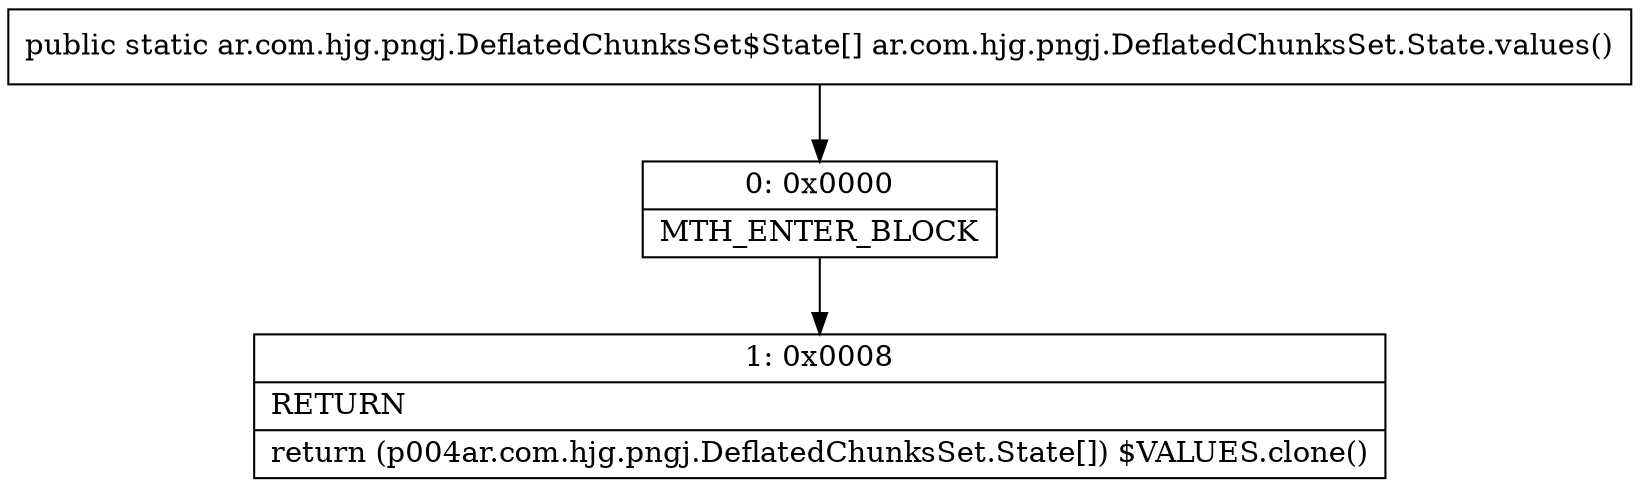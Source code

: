digraph "CFG forar.com.hjg.pngj.DeflatedChunksSet.State.values()[Lar\/com\/hjg\/pngj\/DeflatedChunksSet$State;" {
Node_0 [shape=record,label="{0\:\ 0x0000|MTH_ENTER_BLOCK\l}"];
Node_1 [shape=record,label="{1\:\ 0x0008|RETURN\l|return (p004ar.com.hjg.pngj.DeflatedChunksSet.State[]) $VALUES.clone()\l}"];
MethodNode[shape=record,label="{public static ar.com.hjg.pngj.DeflatedChunksSet$State[] ar.com.hjg.pngj.DeflatedChunksSet.State.values() }"];
MethodNode -> Node_0;
Node_0 -> Node_1;
}

